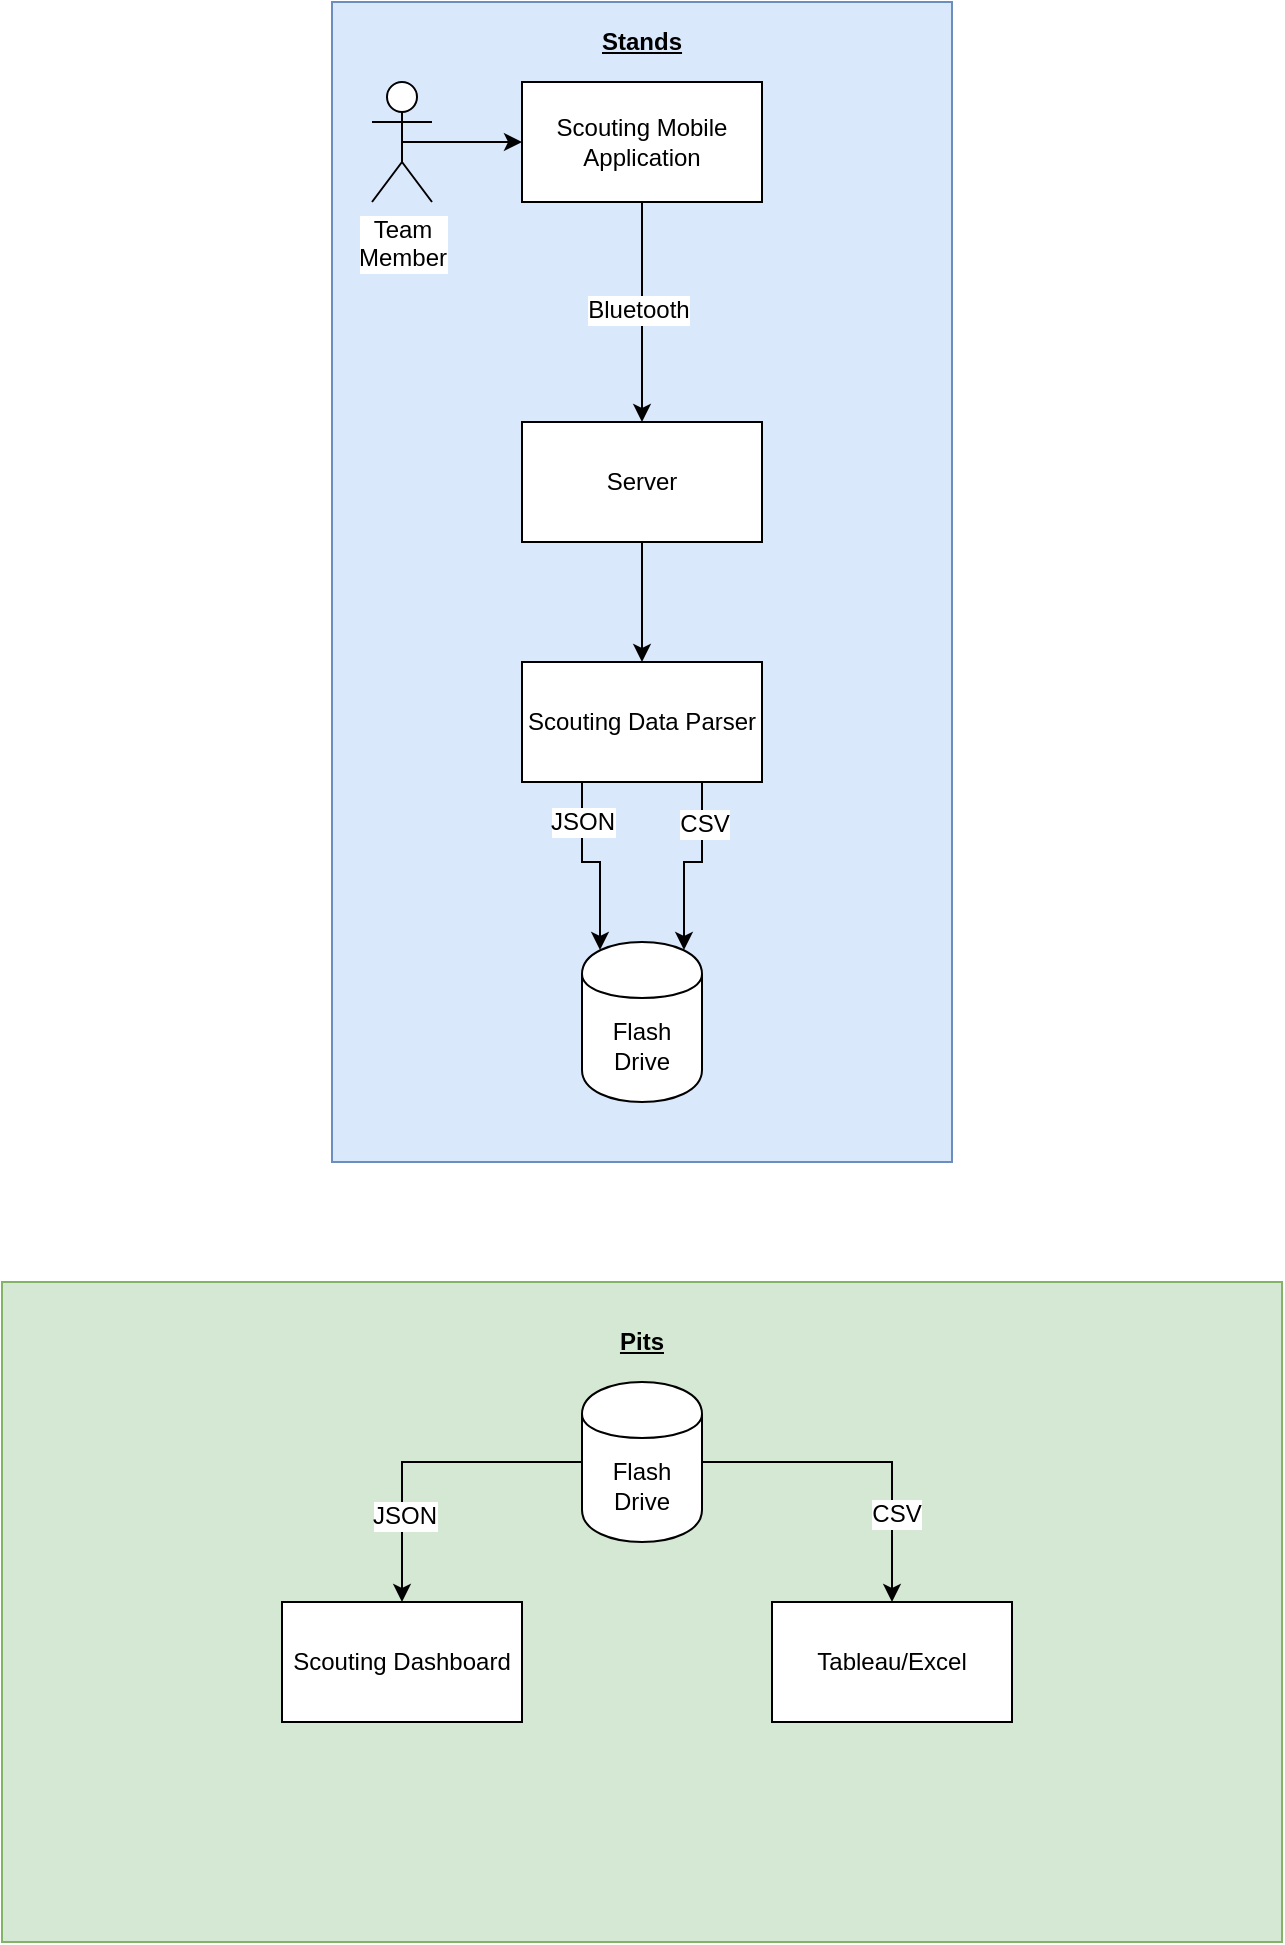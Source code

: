 <mxfile version="12.6.5" type="device"><diagram id="KixSs8YjVCi_BQX9xMg1" name="Page-1"><mxGraphModel dx="433" dy="315" grid="1" gridSize="10" guides="1" tooltips="1" connect="1" arrows="1" fold="1" page="1" pageScale="1" pageWidth="850" pageHeight="1100" math="0" shadow="0"><root><mxCell id="0"/><mxCell id="1" parent="0"/><mxCell id="gZNSV1rcpAWKAFilefo5-19" value="" style="group" vertex="1" connectable="0" parent="1"><mxGeometry x="270" y="80" width="310" height="580" as="geometry"/></mxCell><mxCell id="gZNSV1rcpAWKAFilefo5-6" value="" style="rounded=0;whiteSpace=wrap;html=1;fillColor=#dae8fc;strokeColor=#6c8ebf;" vertex="1" parent="gZNSV1rcpAWKAFilefo5-19"><mxGeometry width="310" height="580" as="geometry"/></mxCell><mxCell id="gZNSV1rcpAWKAFilefo5-1" value="Scouting Mobile Application" style="rounded=0;whiteSpace=wrap;html=1;" vertex="1" parent="gZNSV1rcpAWKAFilefo5-19"><mxGeometry x="95" y="40" width="120" height="60" as="geometry"/></mxCell><mxCell id="gZNSV1rcpAWKAFilefo5-2" value="Server" style="rounded=0;whiteSpace=wrap;html=1;" vertex="1" parent="gZNSV1rcpAWKAFilefo5-19"><mxGeometry x="95" y="210" width="120" height="60" as="geometry"/></mxCell><mxCell id="gZNSV1rcpAWKAFilefo5-4" style="edgeStyle=orthogonalEdgeStyle;rounded=0;orthogonalLoop=1;jettySize=auto;html=1;exitX=0.5;exitY=1;exitDx=0;exitDy=0;entryX=0.5;entryY=0;entryDx=0;entryDy=0;" edge="1" parent="gZNSV1rcpAWKAFilefo5-19" source="gZNSV1rcpAWKAFilefo5-1" target="gZNSV1rcpAWKAFilefo5-2"><mxGeometry relative="1" as="geometry"/></mxCell><mxCell id="gZNSV1rcpAWKAFilefo5-5" value="Bluetooth" style="text;html=1;align=center;verticalAlign=middle;resizable=0;points=[];labelBackgroundColor=#ffffff;" vertex="1" connectable="0" parent="gZNSV1rcpAWKAFilefo5-4"><mxGeometry x="-0.018" y="-2" relative="1" as="geometry"><mxPoint as="offset"/></mxGeometry></mxCell><mxCell id="gZNSV1rcpAWKAFilefo5-7" value="Scouting Data Parser" style="rounded=0;whiteSpace=wrap;html=1;" vertex="1" parent="gZNSV1rcpAWKAFilefo5-19"><mxGeometry x="95" y="330" width="120" height="60" as="geometry"/></mxCell><mxCell id="gZNSV1rcpAWKAFilefo5-9" style="edgeStyle=orthogonalEdgeStyle;rounded=0;orthogonalLoop=1;jettySize=auto;html=1;exitX=0.5;exitY=1;exitDx=0;exitDy=0;entryX=0.5;entryY=0;entryDx=0;entryDy=0;" edge="1" parent="gZNSV1rcpAWKAFilefo5-19" source="gZNSV1rcpAWKAFilefo5-2" target="gZNSV1rcpAWKAFilefo5-7"><mxGeometry relative="1" as="geometry"/></mxCell><mxCell id="gZNSV1rcpAWKAFilefo5-11" value="Flash Drive" style="shape=cylinder;whiteSpace=wrap;html=1;boundedLbl=1;backgroundOutline=1;" vertex="1" parent="gZNSV1rcpAWKAFilefo5-19"><mxGeometry x="125" y="470" width="60" height="80" as="geometry"/></mxCell><mxCell id="gZNSV1rcpAWKAFilefo5-14" style="edgeStyle=orthogonalEdgeStyle;rounded=0;orthogonalLoop=1;jettySize=auto;html=1;exitX=0.75;exitY=1;exitDx=0;exitDy=0;entryX=0.85;entryY=0.05;entryDx=0;entryDy=0;entryPerimeter=0;" edge="1" parent="gZNSV1rcpAWKAFilefo5-19" source="gZNSV1rcpAWKAFilefo5-7" target="gZNSV1rcpAWKAFilefo5-11"><mxGeometry relative="1" as="geometry"/></mxCell><mxCell id="gZNSV1rcpAWKAFilefo5-17" value="CSV" style="text;html=1;align=center;verticalAlign=middle;resizable=0;points=[];labelBackgroundColor=#ffffff;" vertex="1" connectable="0" parent="gZNSV1rcpAWKAFilefo5-14"><mxGeometry x="-0.548" y="1" relative="1" as="geometry"><mxPoint as="offset"/></mxGeometry></mxCell><mxCell id="gZNSV1rcpAWKAFilefo5-15" style="edgeStyle=orthogonalEdgeStyle;rounded=0;orthogonalLoop=1;jettySize=auto;html=1;exitX=0.25;exitY=1;exitDx=0;exitDy=0;entryX=0.15;entryY=0.05;entryDx=0;entryDy=0;entryPerimeter=0;" edge="1" parent="gZNSV1rcpAWKAFilefo5-19" source="gZNSV1rcpAWKAFilefo5-7" target="gZNSV1rcpAWKAFilefo5-11"><mxGeometry relative="1" as="geometry"/></mxCell><mxCell id="gZNSV1rcpAWKAFilefo5-16" value="JSON" style="text;html=1;align=center;verticalAlign=middle;resizable=0;points=[];labelBackgroundColor=#ffffff;" vertex="1" connectable="0" parent="gZNSV1rcpAWKAFilefo5-15"><mxGeometry x="-0.57" relative="1" as="geometry"><mxPoint as="offset"/></mxGeometry></mxCell><mxCell id="gZNSV1rcpAWKAFilefo5-18" value="&lt;b&gt;Stands&lt;/b&gt;" style="text;html=1;strokeColor=none;fillColor=none;align=center;verticalAlign=middle;whiteSpace=wrap;rounded=0;fontStyle=4" vertex="1" parent="gZNSV1rcpAWKAFilefo5-19"><mxGeometry x="135" y="10" width="40" height="20" as="geometry"/></mxCell><mxCell id="gZNSV1rcpAWKAFilefo5-33" style="edgeStyle=orthogonalEdgeStyle;rounded=0;orthogonalLoop=1;jettySize=auto;html=1;exitX=0.5;exitY=0.5;exitDx=0;exitDy=0;exitPerimeter=0;entryX=0;entryY=0.5;entryDx=0;entryDy=0;" edge="1" parent="gZNSV1rcpAWKAFilefo5-19" source="gZNSV1rcpAWKAFilefo5-29" target="gZNSV1rcpAWKAFilefo5-1"><mxGeometry relative="1" as="geometry"/></mxCell><mxCell id="gZNSV1rcpAWKAFilefo5-29" value="Team&lt;br&gt;Member" style="shape=umlActor;verticalLabelPosition=bottom;labelBackgroundColor=#ffffff;verticalAlign=top;html=1;outlineConnect=0;" vertex="1" parent="gZNSV1rcpAWKAFilefo5-19"><mxGeometry x="20" y="40" width="30" height="60" as="geometry"/></mxCell><mxCell id="gZNSV1rcpAWKAFilefo5-20" value="" style="rounded=0;whiteSpace=wrap;html=1;fillColor=#d5e8d4;strokeColor=#82b366;" vertex="1" parent="1"><mxGeometry x="105" y="720" width="640" height="330" as="geometry"/></mxCell><mxCell id="gZNSV1rcpAWKAFilefo5-21" value="Pits" style="text;html=1;strokeColor=none;fillColor=none;align=center;verticalAlign=middle;whiteSpace=wrap;rounded=0;fontStyle=5" vertex="1" parent="1"><mxGeometry x="405" y="740" width="40" height="20" as="geometry"/></mxCell><mxCell id="gZNSV1rcpAWKAFilefo5-25" style="edgeStyle=orthogonalEdgeStyle;rounded=0;orthogonalLoop=1;jettySize=auto;html=1;exitX=1;exitY=0.5;exitDx=0;exitDy=0;entryX=0.5;entryY=0;entryDx=0;entryDy=0;" edge="1" parent="1" source="gZNSV1rcpAWKAFilefo5-22" target="gZNSV1rcpAWKAFilefo5-24"><mxGeometry relative="1" as="geometry"/></mxCell><mxCell id="gZNSV1rcpAWKAFilefo5-28" value="CSV" style="text;html=1;align=center;verticalAlign=middle;resizable=0;points=[];labelBackgroundColor=#ffffff;" vertex="1" connectable="0" parent="gZNSV1rcpAWKAFilefo5-25"><mxGeometry x="0.151" y="-26" relative="1" as="geometry"><mxPoint x="28" y="26" as="offset"/></mxGeometry></mxCell><mxCell id="gZNSV1rcpAWKAFilefo5-26" style="edgeStyle=orthogonalEdgeStyle;rounded=0;orthogonalLoop=1;jettySize=auto;html=1;exitX=0;exitY=0.5;exitDx=0;exitDy=0;entryX=0.5;entryY=0;entryDx=0;entryDy=0;" edge="1" parent="1" source="gZNSV1rcpAWKAFilefo5-22" target="gZNSV1rcpAWKAFilefo5-23"><mxGeometry relative="1" as="geometry"/></mxCell><mxCell id="gZNSV1rcpAWKAFilefo5-27" value="JSON" style="text;html=1;align=center;verticalAlign=middle;resizable=0;points=[];labelBackgroundColor=#ffffff;" vertex="1" connectable="0" parent="gZNSV1rcpAWKAFilefo5-26"><mxGeometry x="0.113" y="27" relative="1" as="geometry"><mxPoint as="offset"/></mxGeometry></mxCell><mxCell id="gZNSV1rcpAWKAFilefo5-22" value="Flash Drive" style="shape=cylinder;whiteSpace=wrap;html=1;boundedLbl=1;backgroundOutline=1;" vertex="1" parent="1"><mxGeometry x="395" y="770" width="60" height="80" as="geometry"/></mxCell><mxCell id="gZNSV1rcpAWKAFilefo5-23" value="Scouting Dashboard" style="rounded=0;whiteSpace=wrap;html=1;" vertex="1" parent="1"><mxGeometry x="245" y="880" width="120" height="60" as="geometry"/></mxCell><mxCell id="gZNSV1rcpAWKAFilefo5-24" value="Tableau/Excel" style="rounded=0;whiteSpace=wrap;html=1;" vertex="1" parent="1"><mxGeometry x="490" y="880" width="120" height="60" as="geometry"/></mxCell></root></mxGraphModel></diagram></mxfile>